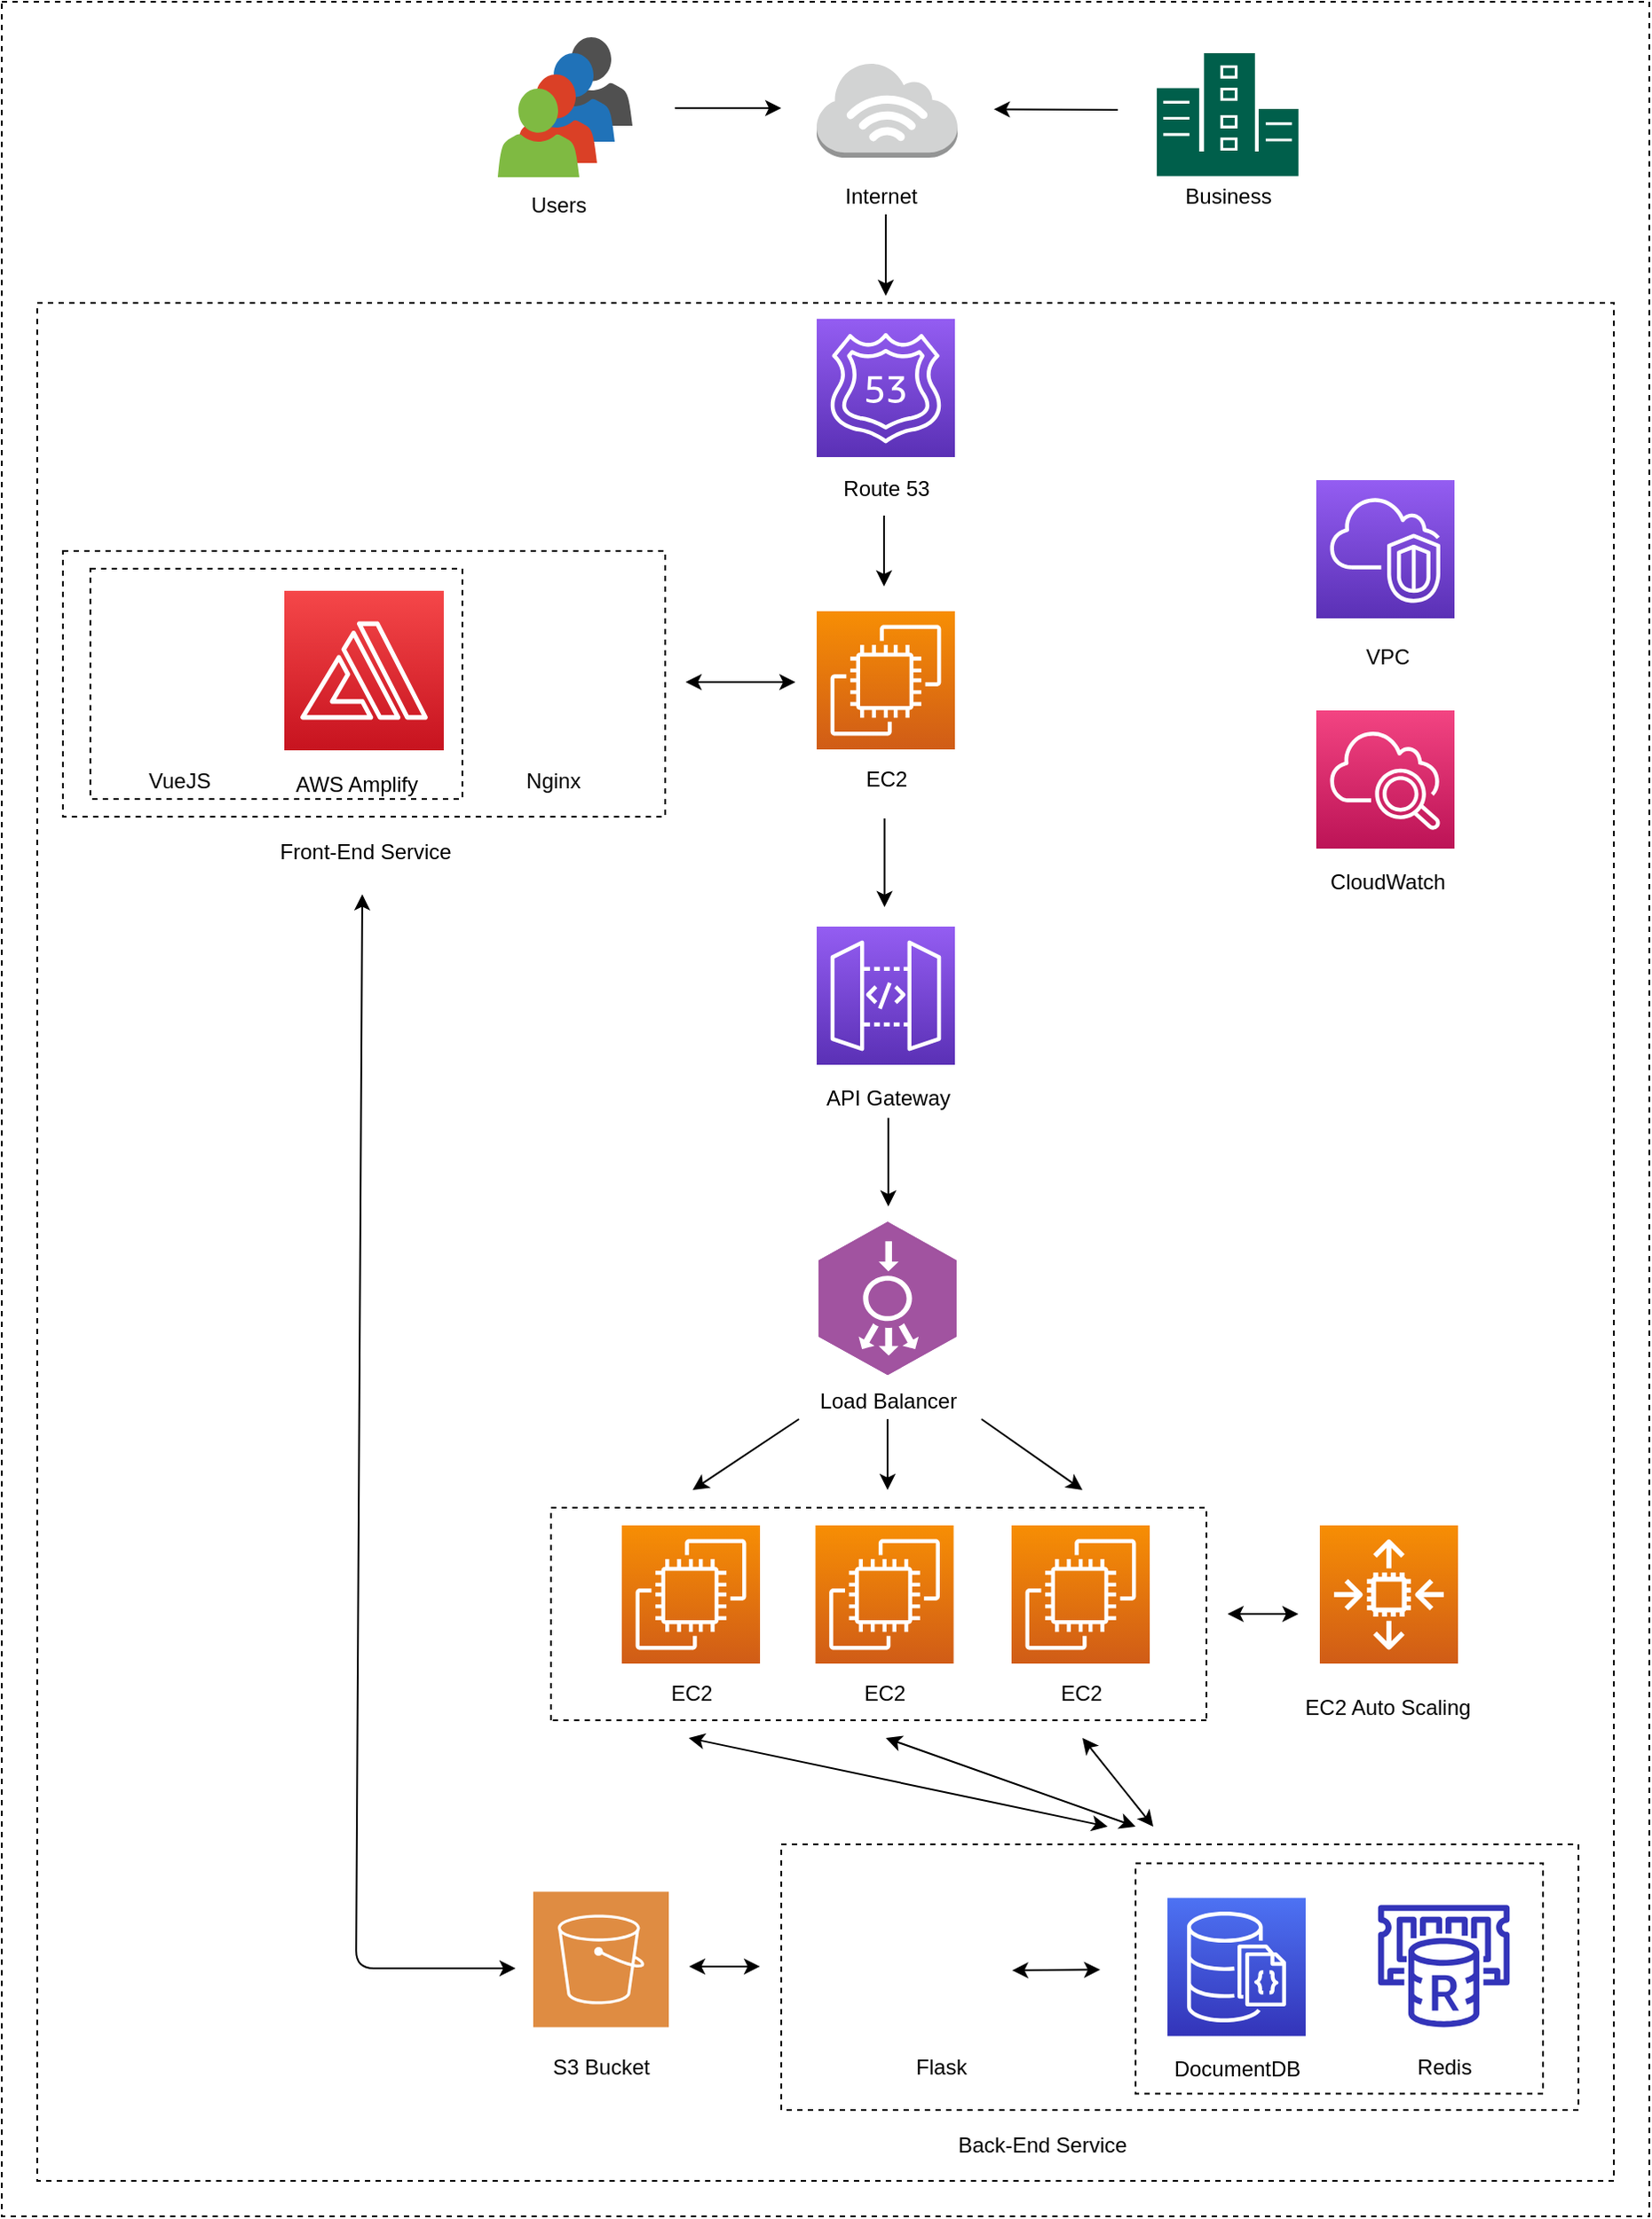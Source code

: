 <mxfile version="14.4.3" type="github">
  <diagram id="EE9SntkFH1ej6d5t27QA" name="Page-1">
    <mxGraphModel dx="2399" dy="942" grid="1" gridSize="10" guides="1" tooltips="1" connect="1" arrows="1" fold="1" page="1" pageScale="1" pageWidth="827" pageHeight="1169" math="0" shadow="0">
      <root>
        <mxCell id="0" />
        <mxCell id="1" parent="0" />
        <mxCell id="E3v42q9btfGhV8WlOkZw-88" value="" style="rounded=0;whiteSpace=wrap;html=1;dashed=1;" vertex="1" parent="1">
          <mxGeometry x="-640" y="340" width="930" height="1250" as="geometry" />
        </mxCell>
        <mxCell id="E3v42q9btfGhV8WlOkZw-87" value="" style="rounded=0;whiteSpace=wrap;html=1;dashed=1;" vertex="1" parent="1">
          <mxGeometry x="-620" y="510" width="890" height="1060" as="geometry" />
        </mxCell>
        <mxCell id="E3v42q9btfGhV8WlOkZw-37" value="" style="rounded=0;whiteSpace=wrap;html=1;dashed=1;" vertex="1" parent="1">
          <mxGeometry x="-605.5" y="650" width="340" height="150" as="geometry" />
        </mxCell>
        <mxCell id="E3v42q9btfGhV8WlOkZw-90" value="" style="rounded=0;whiteSpace=wrap;html=1;dashed=1;" vertex="1" parent="1">
          <mxGeometry x="-590" y="660" width="210" height="130" as="geometry" />
        </mxCell>
        <mxCell id="E3v42q9btfGhV8WlOkZw-56" value="" style="rounded=0;whiteSpace=wrap;html=1;dashed=1;" vertex="1" parent="1">
          <mxGeometry x="-200" y="1380" width="450" height="150" as="geometry" />
        </mxCell>
        <mxCell id="E3v42q9btfGhV8WlOkZw-51" value="" style="rounded=0;whiteSpace=wrap;html=1;dashed=1;" vertex="1" parent="1">
          <mxGeometry y="1390.75" width="230" height="130" as="geometry" />
        </mxCell>
        <mxCell id="l7BpPZrqb6z0wlt-yfZw-1" value="" style="points=[[0,0,0],[0.25,0,0],[0.5,0,0],[0.75,0,0],[1,0,0],[0,1,0],[0.25,1,0],[0.5,1,0],[0.75,1,0],[1,1,0],[0,0.25,0],[0,0.5,0],[0,0.75,0],[1,0.25,0],[1,0.5,0],[1,0.75,0]];outlineConnect=0;fontColor=#232F3E;gradientColor=#4D72F3;gradientDirection=north;fillColor=#3334B9;strokeColor=#ffffff;dashed=0;verticalLabelPosition=bottom;verticalAlign=top;align=center;html=1;fontSize=12;fontStyle=0;aspect=fixed;shape=mxgraph.aws4.resourceIcon;resIcon=mxgraph.aws4.documentdb_with_mongodb_compatibility;" parent="1" vertex="1">
          <mxGeometry x="18" y="1410.25" width="78" height="78" as="geometry" />
        </mxCell>
        <mxCell id="l7BpPZrqb6z0wlt-yfZw-2" value="" style="points=[[0,0,0],[0.25,0,0],[0.5,0,0],[0.75,0,0],[1,0,0],[0,1,0],[0.25,1,0],[0.5,1,0],[0.75,1,0],[1,1,0],[0,0.25,0],[0,0.5,0],[0,0.75,0],[1,0.25,0],[1,0.5,0],[1,0.75,0]];outlineConnect=0;fontColor=#232F3E;gradientColor=#F78E04;gradientDirection=north;fillColor=#D05C17;strokeColor=#ffffff;dashed=0;verticalLabelPosition=bottom;verticalAlign=top;align=center;html=1;fontSize=12;fontStyle=0;aspect=fixed;shape=mxgraph.aws4.resourceIcon;resIcon=mxgraph.aws4.ec2;" parent="1" vertex="1">
          <mxGeometry x="-290" y="1200" width="78" height="78" as="geometry" />
        </mxCell>
        <mxCell id="l7BpPZrqb6z0wlt-yfZw-3" value="" style="points=[[0,0,0],[0.25,0,0],[0.5,0,0],[0.75,0,0],[1,0,0],[0,1,0],[0.25,1,0],[0.5,1,0],[0.75,1,0],[1,1,0],[0,0.25,0],[0,0.5,0],[0,0.75,0],[1,0.25,0],[1,0.5,0],[1,0.75,0]];outlineConnect=0;fontColor=#232F3E;gradientColor=#F78E04;gradientDirection=north;fillColor=#D05C17;strokeColor=#ffffff;dashed=0;verticalLabelPosition=bottom;verticalAlign=top;align=center;html=1;fontSize=12;fontStyle=0;aspect=fixed;shape=mxgraph.aws4.resourceIcon;resIcon=mxgraph.aws4.auto_scaling2;" parent="1" vertex="1">
          <mxGeometry x="104" y="1200" width="78" height="78" as="geometry" />
        </mxCell>
        <mxCell id="l7BpPZrqb6z0wlt-yfZw-4" value="EC2" style="text;html=1;align=center;verticalAlign=middle;resizable=0;points=[];autosize=1;" parent="1" vertex="1">
          <mxGeometry x="-271" y="1285" width="40" height="20" as="geometry" />
        </mxCell>
        <mxCell id="l7BpPZrqb6z0wlt-yfZw-5" value="DocumentDB" style="text;html=1;align=center;verticalAlign=middle;resizable=0;points=[];autosize=1;" parent="1" vertex="1">
          <mxGeometry x="12" y="1496.75" width="90" height="20" as="geometry" />
        </mxCell>
        <mxCell id="l7BpPZrqb6z0wlt-yfZw-6" value="EC2 Auto Scaling" style="text;html=1;align=center;verticalAlign=middle;resizable=0;points=[];autosize=1;" parent="1" vertex="1">
          <mxGeometry x="87" y="1293" width="110" height="20" as="geometry" />
        </mxCell>
        <mxCell id="l7BpPZrqb6z0wlt-yfZw-9" value="" style="points=[[0,0,0],[0.25,0,0],[0.5,0,0],[0.75,0,0],[1,0,0],[0,1,0],[0.25,1,0],[0.5,1,0],[0.75,1,0],[1,1,0],[0,0.25,0],[0,0.5,0],[0,0.75,0],[1,0.25,0],[1,0.5,0],[1,0.75,0]];outlineConnect=0;fontColor=#232F3E;gradientColor=#945DF2;gradientDirection=north;fillColor=#5A30B5;strokeColor=#ffffff;dashed=0;verticalLabelPosition=bottom;verticalAlign=top;align=center;html=1;fontSize=12;fontStyle=0;aspect=fixed;shape=mxgraph.aws4.resourceIcon;resIcon=mxgraph.aws4.api_gateway;" parent="1" vertex="1">
          <mxGeometry x="-180" y="862" width="78" height="78" as="geometry" />
        </mxCell>
        <mxCell id="l7BpPZrqb6z0wlt-yfZw-11" value="" style="points=[[0,0,0],[0.25,0,0],[0.5,0,0],[0.75,0,0],[1,0,0],[0,1,0],[0.25,1,0],[0.5,1,0],[0.75,1,0],[1,1,0],[0,0.25,0],[0,0.5,0],[0,0.75,0],[1,0.25,0],[1,0.5,0],[1,0.75,0]];outlineConnect=0;fontColor=#232F3E;gradientColor=#945DF2;gradientDirection=north;fillColor=#5A30B5;strokeColor=#ffffff;dashed=0;verticalLabelPosition=bottom;verticalAlign=top;align=center;html=1;fontSize=12;fontStyle=0;aspect=fixed;shape=mxgraph.aws4.resourceIcon;resIcon=mxgraph.aws4.vpc;" parent="1" vertex="1">
          <mxGeometry x="102" y="610" width="78" height="78" as="geometry" />
        </mxCell>
        <mxCell id="l7BpPZrqb6z0wlt-yfZw-12" value="VPC" style="text;html=1;align=center;verticalAlign=middle;resizable=0;points=[];autosize=1;" parent="1" vertex="1">
          <mxGeometry x="122" y="700" width="40" height="20" as="geometry" />
        </mxCell>
        <mxCell id="l7BpPZrqb6z0wlt-yfZw-13" value="" style="shape=image;html=1;verticalAlign=top;verticalLabelPosition=bottom;labelBackgroundColor=#ffffff;imageAspect=0;aspect=fixed;image=https://cdn4.iconfinder.com/data/icons/logos-brands-5/24/flask-128.png" parent="1" vertex="1">
          <mxGeometry x="-150" y="1408.25" width="80" height="80" as="geometry" />
        </mxCell>
        <mxCell id="l7BpPZrqb6z0wlt-yfZw-15" value="" style="outlineConnect=0;fontColor=#232F3E;gradientColor=none;fillColor=#3334B9;strokeColor=none;dashed=0;verticalLabelPosition=bottom;verticalAlign=top;align=center;html=1;fontSize=12;fontStyle=0;aspect=fixed;pointerEvents=1;shape=mxgraph.aws4.elasticache_for_redis;" parent="1" vertex="1">
          <mxGeometry x="135" y="1414.25" width="78" height="69" as="geometry" />
        </mxCell>
        <mxCell id="l7BpPZrqb6z0wlt-yfZw-16" value="" style="points=[[0,0,0],[0.25,0,0],[0.5,0,0],[0.75,0,0],[1,0,0],[0,1,0],[0.25,1,0],[0.5,1,0],[0.75,1,0],[1,1,0],[0,0.25,0],[0,0.5,0],[0,0.75,0],[1,0.25,0],[1,0.5,0],[1,0.75,0]];points=[[0,0,0],[0.25,0,0],[0.5,0,0],[0.75,0,0],[1,0,0],[0,1,0],[0.25,1,0],[0.5,1,0],[0.75,1,0],[1,1,0],[0,0.25,0],[0,0.5,0],[0,0.75,0],[1,0.25,0],[1,0.5,0],[1,0.75,0]];outlineConnect=0;fontColor=#232F3E;gradientColor=#F34482;gradientDirection=north;fillColor=#BC1356;strokeColor=#ffffff;dashed=0;verticalLabelPosition=bottom;verticalAlign=top;align=center;html=1;fontSize=12;fontStyle=0;aspect=fixed;shape=mxgraph.aws4.resourceIcon;resIcon=mxgraph.aws4.cloudwatch_2;" parent="1" vertex="1">
          <mxGeometry x="102" y="740" width="78" height="78" as="geometry" />
        </mxCell>
        <mxCell id="l7BpPZrqb6z0wlt-yfZw-17" value="CloudWatch" style="text;html=1;align=center;verticalAlign=middle;resizable=0;points=[];autosize=1;" parent="1" vertex="1">
          <mxGeometry x="102" y="827" width="80" height="20" as="geometry" />
        </mxCell>
        <mxCell id="l7BpPZrqb6z0wlt-yfZw-18" value="" style="points=[[0,0,0],[0.25,0,0],[0.5,0,0],[0.75,0,0],[1,0,0],[0,1,0],[0.25,1,0],[0.5,1,0],[0.75,1,0],[1,1,0],[0,0.25,0],[0,0.5,0],[0,0.75,0],[1,0.25,0],[1,0.5,0],[1,0.75,0]];outlineConnect=0;fontColor=#232F3E;gradientColor=#F54749;gradientDirection=north;fillColor=#C7131F;strokeColor=#ffffff;dashed=0;verticalLabelPosition=bottom;verticalAlign=top;align=center;html=1;fontSize=12;fontStyle=0;aspect=fixed;shape=mxgraph.aws4.resourceIcon;resIcon=mxgraph.aws4.amplify;" parent="1" vertex="1">
          <mxGeometry x="-480.5" y="672.5" width="90" height="90" as="geometry" />
        </mxCell>
        <mxCell id="l7BpPZrqb6z0wlt-yfZw-20" value="" style="pointerEvents=1;shadow=0;dashed=0;html=1;strokeColor=none;fillColor=#505050;labelPosition=center;verticalLabelPosition=bottom;verticalAlign=top;outlineConnect=0;align=center;shape=mxgraph.office.users.user;" parent="1" vertex="1">
          <mxGeometry x="-330" y="360" width="46" height="50" as="geometry" />
        </mxCell>
        <mxCell id="l7BpPZrqb6z0wlt-yfZw-21" value="" style="pointerEvents=1;shadow=0;dashed=0;html=1;strokeColor=none;labelPosition=center;verticalLabelPosition=bottom;verticalAlign=top;outlineConnect=0;align=center;shape=mxgraph.office.users.user;fillColor=#2072B8;" parent="1" vertex="1">
          <mxGeometry x="-340" y="369" width="46" height="50" as="geometry" />
        </mxCell>
        <mxCell id="l7BpPZrqb6z0wlt-yfZw-22" value="" style="pointerEvents=1;shadow=0;dashed=0;html=1;strokeColor=none;labelPosition=center;verticalLabelPosition=bottom;verticalAlign=top;outlineConnect=0;align=center;shape=mxgraph.office.users.user;fillColor=#DA4026;" parent="1" vertex="1">
          <mxGeometry x="-350" y="381" width="46" height="50" as="geometry" />
        </mxCell>
        <mxCell id="l7BpPZrqb6z0wlt-yfZw-23" value="" style="pointerEvents=1;shadow=0;dashed=0;html=1;strokeColor=none;labelPosition=center;verticalLabelPosition=bottom;verticalAlign=top;outlineConnect=0;align=center;shape=mxgraph.office.users.user;fillColor=#7FBA42;" parent="1" vertex="1">
          <mxGeometry x="-360" y="389" width="46" height="50" as="geometry" />
        </mxCell>
        <mxCell id="E3v42q9btfGhV8WlOkZw-1" value="Users" style="text;html=1;align=center;verticalAlign=middle;resizable=0;points=[];autosize=1;" vertex="1" parent="1">
          <mxGeometry x="-351" y="445" width="50" height="20" as="geometry" />
        </mxCell>
        <mxCell id="E3v42q9btfGhV8WlOkZw-2" value="" style="endArrow=classic;html=1;" edge="1" parent="1">
          <mxGeometry width="50" height="50" relative="1" as="geometry">
            <mxPoint x="-260" y="400" as="sourcePoint" />
            <mxPoint x="-200" y="400" as="targetPoint" />
          </mxGeometry>
        </mxCell>
        <mxCell id="E3v42q9btfGhV8WlOkZw-4" value="" style="outlineConnect=0;dashed=0;verticalLabelPosition=bottom;verticalAlign=top;align=center;html=1;shape=mxgraph.aws3.internet_3;fillColor=#D2D3D3;gradientColor=none;" vertex="1" parent="1">
          <mxGeometry x="-180" y="374" width="79.5" height="54" as="geometry" />
        </mxCell>
        <mxCell id="E3v42q9btfGhV8WlOkZw-5" value="Internet" style="text;html=1;align=center;verticalAlign=middle;resizable=0;points=[];autosize=1;" vertex="1" parent="1">
          <mxGeometry x="-174" y="440" width="60" height="20" as="geometry" />
        </mxCell>
        <mxCell id="E3v42q9btfGhV8WlOkZw-7" value="" style="points=[[0,0,0],[0.25,0,0],[0.5,0,0],[0.75,0,0],[1,0,0],[0,1,0],[0.25,1,0],[0.5,1,0],[0.75,1,0],[1,1,0],[0,0.25,0],[0,0.5,0],[0,0.75,0],[1,0.25,0],[1,0.5,0],[1,0.75,0]];outlineConnect=0;fontColor=#232F3E;gradientColor=#945DF2;gradientDirection=north;fillColor=#5A30B5;strokeColor=#ffffff;dashed=0;verticalLabelPosition=bottom;verticalAlign=top;align=center;html=1;fontSize=12;fontStyle=0;aspect=fixed;shape=mxgraph.aws4.resourceIcon;resIcon=mxgraph.aws4.route_53;" vertex="1" parent="1">
          <mxGeometry x="-180" y="519" width="78" height="78" as="geometry" />
        </mxCell>
        <mxCell id="E3v42q9btfGhV8WlOkZw-8" value="Route 53" style="text;html=1;align=center;verticalAlign=middle;resizable=0;points=[];autosize=1;" vertex="1" parent="1">
          <mxGeometry x="-171" y="605" width="60" height="20" as="geometry" />
        </mxCell>
        <mxCell id="E3v42q9btfGhV8WlOkZw-9" value="" style="verticalLabelPosition=bottom;html=1;fillColor=#A153A0;strokeColor=#ffffff;verticalAlign=top;align=center;points=[[0,0.5,0],[0.125,0.25,0],[0.25,0,0],[0.5,0,0],[0.75,0,0],[0.875,0.25,0],[1,0.5,0],[0.875,0.75,0],[0.75,1,0],[0.5,1,0],[0.125,0.75,0]];pointerEvents=1;shape=mxgraph.cisco_safe.compositeIcon;bgIcon=mxgraph.cisco_safe.design.blank_device;resIcon=mxgraph.cisco_safe.design.load_balancer;rotation=90;" vertex="1" parent="1">
          <mxGeometry x="-183.22" y="1033" width="86.43" height="77.78" as="geometry" />
        </mxCell>
        <mxCell id="E3v42q9btfGhV8WlOkZw-10" value="AWS Amplify" style="text;html=1;align=center;verticalAlign=middle;resizable=0;points=[];autosize=1;" vertex="1" parent="1">
          <mxGeometry x="-480.5" y="771.5" width="80" height="20" as="geometry" />
        </mxCell>
        <mxCell id="E3v42q9btfGhV8WlOkZw-11" value="Redis" style="text;html=1;align=center;verticalAlign=middle;resizable=0;points=[];autosize=1;" vertex="1" parent="1">
          <mxGeometry x="149" y="1495.75" width="50" height="20" as="geometry" />
        </mxCell>
        <mxCell id="E3v42q9btfGhV8WlOkZw-12" value="API Gateway" style="text;html=1;align=center;verticalAlign=middle;resizable=0;points=[];autosize=1;" vertex="1" parent="1">
          <mxGeometry x="-185" y="949" width="90" height="20" as="geometry" />
        </mxCell>
        <mxCell id="E3v42q9btfGhV8WlOkZw-14" value="" style="shape=image;html=1;verticalAlign=top;verticalLabelPosition=bottom;labelBackgroundColor=#ffffff;imageAspect=0;aspect=fixed;image=https://cdn4.iconfinder.com/data/icons/logos-and-brands/512/367_Vuejs_logo-128.png" vertex="1" parent="1">
          <mxGeometry x="-585.5" y="672.5" width="90" height="90" as="geometry" />
        </mxCell>
        <mxCell id="E3v42q9btfGhV8WlOkZw-16" value="" style="endArrow=classic;html=1;" edge="1" parent="1">
          <mxGeometry width="50" height="50" relative="1" as="geometry">
            <mxPoint x="-140.96" y="460" as="sourcePoint" />
            <mxPoint x="-141" y="506" as="targetPoint" />
          </mxGeometry>
        </mxCell>
        <mxCell id="E3v42q9btfGhV8WlOkZw-17" value="" style="endArrow=classic;html=1;" edge="1" parent="1">
          <mxGeometry width="50" height="50" relative="1" as="geometry">
            <mxPoint x="-142" y="630" as="sourcePoint" />
            <mxPoint x="-142" y="670" as="targetPoint" />
          </mxGeometry>
        </mxCell>
        <mxCell id="E3v42q9btfGhV8WlOkZw-18" value="" style="points=[[0,0,0],[0.25,0,0],[0.5,0,0],[0.75,0,0],[1,0,0],[0,1,0],[0.25,1,0],[0.5,1,0],[0.75,1,0],[1,1,0],[0,0.25,0],[0,0.5,0],[0,0.75,0],[1,0.25,0],[1,0.5,0],[1,0.75,0]];outlineConnect=0;fontColor=#232F3E;gradientColor=#F78E04;gradientDirection=north;fillColor=#D05C17;strokeColor=#ffffff;dashed=0;verticalLabelPosition=bottom;verticalAlign=top;align=center;html=1;fontSize=12;fontStyle=0;aspect=fixed;shape=mxgraph.aws4.resourceIcon;resIcon=mxgraph.aws4.ec2;" vertex="1" parent="1">
          <mxGeometry x="-180.71" y="1200" width="78" height="78" as="geometry" />
        </mxCell>
        <mxCell id="E3v42q9btfGhV8WlOkZw-19" value="EC2" style="text;html=1;align=center;verticalAlign=middle;resizable=0;points=[];autosize=1;" vertex="1" parent="1">
          <mxGeometry x="-161.71" y="1285" width="40" height="20" as="geometry" />
        </mxCell>
        <mxCell id="E3v42q9btfGhV8WlOkZw-20" value="" style="points=[[0,0,0],[0.25,0,0],[0.5,0,0],[0.75,0,0],[1,0,0],[0,1,0],[0.25,1,0],[0.5,1,0],[0.75,1,0],[1,1,0],[0,0.25,0],[0,0.5,0],[0,0.75,0],[1,0.25,0],[1,0.5,0],[1,0.75,0]];outlineConnect=0;fontColor=#232F3E;gradientColor=#F78E04;gradientDirection=north;fillColor=#D05C17;strokeColor=#ffffff;dashed=0;verticalLabelPosition=bottom;verticalAlign=top;align=center;html=1;fontSize=12;fontStyle=0;aspect=fixed;shape=mxgraph.aws4.resourceIcon;resIcon=mxgraph.aws4.ec2;" vertex="1" parent="1">
          <mxGeometry x="-70.0" y="1200" width="78" height="78" as="geometry" />
        </mxCell>
        <mxCell id="E3v42q9btfGhV8WlOkZw-21" value="EC2" style="text;html=1;align=center;verticalAlign=middle;resizable=0;points=[];autosize=1;" vertex="1" parent="1">
          <mxGeometry x="-51.0" y="1285" width="40" height="20" as="geometry" />
        </mxCell>
        <mxCell id="E3v42q9btfGhV8WlOkZw-23" value="" style="endArrow=classic;html=1;" edge="1" parent="1">
          <mxGeometry width="50" height="50" relative="1" as="geometry">
            <mxPoint x="-190" y="1140" as="sourcePoint" />
            <mxPoint x="-250" y="1180" as="targetPoint" />
          </mxGeometry>
        </mxCell>
        <mxCell id="E3v42q9btfGhV8WlOkZw-24" value="" style="endArrow=classic;html=1;" edge="1" parent="1">
          <mxGeometry width="50" height="50" relative="1" as="geometry">
            <mxPoint x="-87" y="1140" as="sourcePoint" />
            <mxPoint x="-30" y="1180" as="targetPoint" />
          </mxGeometry>
        </mxCell>
        <mxCell id="E3v42q9btfGhV8WlOkZw-26" value="" style="endArrow=classic;html=1;" edge="1" parent="1">
          <mxGeometry width="50" height="50" relative="1" as="geometry">
            <mxPoint x="-140" y="1140" as="sourcePoint" />
            <mxPoint x="-140" y="1180" as="targetPoint" />
          </mxGeometry>
        </mxCell>
        <mxCell id="E3v42q9btfGhV8WlOkZw-27" value="" style="endArrow=classic;startArrow=classic;html=1;" edge="1" parent="1">
          <mxGeometry width="50" height="50" relative="1" as="geometry">
            <mxPoint x="51.91" y="1250" as="sourcePoint" />
            <mxPoint x="91.91" y="1250" as="targetPoint" />
          </mxGeometry>
        </mxCell>
        <mxCell id="E3v42q9btfGhV8WlOkZw-29" value="" style="endArrow=none;dashed=1;html=1;" edge="1" parent="1">
          <mxGeometry width="50" height="50" relative="1" as="geometry">
            <mxPoint x="-330" y="1190" as="sourcePoint" />
            <mxPoint x="40" y="1190" as="targetPoint" />
          </mxGeometry>
        </mxCell>
        <mxCell id="E3v42q9btfGhV8WlOkZw-30" value="" style="endArrow=none;dashed=1;html=1;" edge="1" parent="1">
          <mxGeometry width="50" height="50" relative="1" as="geometry">
            <mxPoint x="-329" y="1310" as="sourcePoint" />
            <mxPoint x="41.0" y="1310" as="targetPoint" />
          </mxGeometry>
        </mxCell>
        <mxCell id="E3v42q9btfGhV8WlOkZw-33" value="" style="endArrow=none;dashed=1;html=1;" edge="1" parent="1">
          <mxGeometry width="50" height="50" relative="1" as="geometry">
            <mxPoint x="-330" y="1310" as="sourcePoint" />
            <mxPoint x="-330" y="1190" as="targetPoint" />
          </mxGeometry>
        </mxCell>
        <mxCell id="E3v42q9btfGhV8WlOkZw-34" value="" style="endArrow=none;dashed=1;html=1;" edge="1" parent="1">
          <mxGeometry width="50" height="50" relative="1" as="geometry">
            <mxPoint x="40" y="1309.0" as="sourcePoint" />
            <mxPoint x="40" y="1189.0" as="targetPoint" />
          </mxGeometry>
        </mxCell>
        <mxCell id="E3v42q9btfGhV8WlOkZw-38" value="" style="shape=image;html=1;verticalAlign=top;verticalLabelPosition=bottom;labelBackgroundColor=#ffffff;imageAspect=0;aspect=fixed;image=https://cdn4.iconfinder.com/data/icons/logos-brands-5/24/nginx-128.png;dashed=1;" vertex="1" parent="1">
          <mxGeometry x="-374" y="672.5" width="90" height="90" as="geometry" />
        </mxCell>
        <mxCell id="E3v42q9btfGhV8WlOkZw-39" value="VueJS" style="text;html=1;align=center;verticalAlign=middle;resizable=0;points=[];autosize=1;" vertex="1" parent="1">
          <mxGeometry x="-565.5" y="770" width="50" height="20" as="geometry" />
        </mxCell>
        <mxCell id="E3v42q9btfGhV8WlOkZw-40" value="Nginx" style="text;html=1;align=center;verticalAlign=middle;resizable=0;points=[];autosize=1;" vertex="1" parent="1">
          <mxGeometry x="-354" y="770" width="50" height="20" as="geometry" />
        </mxCell>
        <mxCell id="E3v42q9btfGhV8WlOkZw-41" value="Front-End Service" style="text;html=1;align=center;verticalAlign=middle;resizable=0;points=[];autosize=1;" vertex="1" parent="1">
          <mxGeometry x="-490.5" y="810" width="110" height="20" as="geometry" />
        </mxCell>
        <mxCell id="E3v42q9btfGhV8WlOkZw-42" value="" style="endArrow=classic;html=1;" edge="1" parent="1">
          <mxGeometry width="50" height="50" relative="1" as="geometry">
            <mxPoint x="-141.71" y="801" as="sourcePoint" />
            <mxPoint x="-141.71" y="851" as="targetPoint" />
          </mxGeometry>
        </mxCell>
        <mxCell id="E3v42q9btfGhV8WlOkZw-43" value="Load Balancer" style="text;html=1;align=center;verticalAlign=middle;resizable=0;points=[];autosize=1;" vertex="1" parent="1">
          <mxGeometry x="-185" y="1120" width="90" height="20" as="geometry" />
        </mxCell>
        <mxCell id="E3v42q9btfGhV8WlOkZw-44" value="" style="endArrow=classic;html=1;" edge="1" parent="1">
          <mxGeometry width="50" height="50" relative="1" as="geometry">
            <mxPoint x="-139.58" y="970" as="sourcePoint" />
            <mxPoint x="-139.58" y="1020" as="targetPoint" />
          </mxGeometry>
        </mxCell>
        <mxCell id="E3v42q9btfGhV8WlOkZw-52" style="edgeStyle=orthogonalEdgeStyle;rounded=0;orthogonalLoop=1;jettySize=auto;html=1;exitX=0.5;exitY=1;exitDx=0;exitDy=0;" edge="1" parent="1" source="E3v42q9btfGhV8WlOkZw-51" target="E3v42q9btfGhV8WlOkZw-51">
          <mxGeometry relative="1" as="geometry" />
        </mxCell>
        <mxCell id="E3v42q9btfGhV8WlOkZw-53" value="" style="pointerEvents=1;shadow=0;dashed=0;html=1;strokeColor=none;fillColor=#DF8C42;labelPosition=center;verticalLabelPosition=bottom;verticalAlign=top;align=center;outlineConnect=0;shape=mxgraph.veeam2.aws_s3;" vertex="1" parent="1">
          <mxGeometry x="-340" y="1406.75" width="76.5" height="76.5" as="geometry" />
        </mxCell>
        <mxCell id="E3v42q9btfGhV8WlOkZw-54" value="" style="endArrow=classic;startArrow=classic;html=1;" edge="1" parent="1">
          <mxGeometry width="50" height="50" relative="1" as="geometry">
            <mxPoint x="-252" y="1448.96" as="sourcePoint" />
            <mxPoint x="-212" y="1448.96" as="targetPoint" />
          </mxGeometry>
        </mxCell>
        <mxCell id="E3v42q9btfGhV8WlOkZw-55" value="" style="endArrow=classic;startArrow=classic;html=1;exitX=1.004;exitY=0.599;exitDx=0;exitDy=0;exitPerimeter=0;" edge="1" parent="1">
          <mxGeometry width="50" height="50" relative="1" as="geometry">
            <mxPoint x="-69.68" y="1451.17" as="sourcePoint" />
            <mxPoint x="-20" y="1450.75" as="targetPoint" />
          </mxGeometry>
        </mxCell>
        <mxCell id="E3v42q9btfGhV8WlOkZw-58" value="Back-End Service" style="text;html=1;align=center;verticalAlign=middle;resizable=0;points=[];autosize=1;" vertex="1" parent="1">
          <mxGeometry x="-108" y="1540" width="110" height="20" as="geometry" />
        </mxCell>
        <mxCell id="E3v42q9btfGhV8WlOkZw-59" value="S3 Bucket" style="text;html=1;align=center;verticalAlign=middle;resizable=0;points=[];autosize=1;" vertex="1" parent="1">
          <mxGeometry x="-336.75" y="1495.75" width="70" height="20" as="geometry" />
        </mxCell>
        <mxCell id="E3v42q9btfGhV8WlOkZw-60" value="Flask" style="text;html=1;align=center;verticalAlign=middle;resizable=0;points=[];autosize=1;" vertex="1" parent="1">
          <mxGeometry x="-130" y="1495.75" width="40" height="20" as="geometry" />
        </mxCell>
        <mxCell id="E3v42q9btfGhV8WlOkZw-65" value="" style="points=[[0,0,0],[0.25,0,0],[0.5,0,0],[0.75,0,0],[1,0,0],[0,1,0],[0.25,1,0],[0.5,1,0],[0.75,1,0],[1,1,0],[0,0.25,0],[0,0.5,0],[0,0.75,0],[1,0.25,0],[1,0.5,0],[1,0.75,0]];outlineConnect=0;fontColor=#232F3E;gradientColor=#F78E04;gradientDirection=north;fillColor=#D05C17;strokeColor=#ffffff;dashed=0;verticalLabelPosition=bottom;verticalAlign=top;align=center;html=1;fontSize=12;fontStyle=0;aspect=fixed;shape=mxgraph.aws4.resourceIcon;resIcon=mxgraph.aws4.ec2;" vertex="1" parent="1">
          <mxGeometry x="-180" y="684" width="78" height="78" as="geometry" />
        </mxCell>
        <mxCell id="E3v42q9btfGhV8WlOkZw-66" value="EC2" style="text;html=1;align=center;verticalAlign=middle;resizable=0;points=[];autosize=1;" vertex="1" parent="1">
          <mxGeometry x="-161" y="769" width="40" height="20" as="geometry" />
        </mxCell>
        <mxCell id="E3v42q9btfGhV8WlOkZw-69" value="" style="endArrow=classic;startArrow=classic;html=1;" edge="1" parent="1">
          <mxGeometry width="50" height="50" relative="1" as="geometry">
            <mxPoint x="10" y="1370" as="sourcePoint" />
            <mxPoint x="-30" y="1320" as="targetPoint" />
          </mxGeometry>
        </mxCell>
        <mxCell id="E3v42q9btfGhV8WlOkZw-71" value="" style="endArrow=classic;startArrow=classic;html=1;" edge="1" parent="1">
          <mxGeometry width="50" height="50" relative="1" as="geometry">
            <mxPoint y="1370" as="sourcePoint" />
            <mxPoint x="-141" y="1320" as="targetPoint" />
          </mxGeometry>
        </mxCell>
        <mxCell id="E3v42q9btfGhV8WlOkZw-72" value="" style="endArrow=classic;startArrow=classic;html=1;" edge="1" parent="1">
          <mxGeometry width="50" height="50" relative="1" as="geometry">
            <mxPoint x="-15.75" y="1370" as="sourcePoint" />
            <mxPoint x="-252.25" y="1320" as="targetPoint" />
          </mxGeometry>
        </mxCell>
        <mxCell id="E3v42q9btfGhV8WlOkZw-74" value="" style="endArrow=classic;startArrow=classic;html=1;" edge="1" parent="1">
          <mxGeometry width="50" height="50" relative="1" as="geometry">
            <mxPoint x="-254" y="724" as="sourcePoint" />
            <mxPoint x="-192" y="724" as="targetPoint" />
          </mxGeometry>
        </mxCell>
        <mxCell id="E3v42q9btfGhV8WlOkZw-75" value="" style="endArrow=classic;startArrow=classic;html=1;" edge="1" parent="1">
          <mxGeometry width="50" height="50" relative="1" as="geometry">
            <mxPoint x="-350" y="1450" as="sourcePoint" />
            <mxPoint x="-436.5" y="843.78" as="targetPoint" />
            <Array as="points">
              <mxPoint x="-440" y="1450" />
            </Array>
          </mxGeometry>
        </mxCell>
        <mxCell id="E3v42q9btfGhV8WlOkZw-82" value="" style="pointerEvents=1;shadow=0;dashed=0;html=1;strokeColor=none;fillColor=#005F4B;labelPosition=center;verticalLabelPosition=bottom;verticalAlign=top;align=center;outlineConnect=0;shape=mxgraph.veeam2.enterprise_business;" vertex="1" parent="1">
          <mxGeometry x="12" y="369" width="79.91" height="69.4" as="geometry" />
        </mxCell>
        <mxCell id="E3v42q9btfGhV8WlOkZw-83" value="" style="endArrow=classic;html=1;" edge="1" parent="1">
          <mxGeometry width="50" height="50" relative="1" as="geometry">
            <mxPoint x="-10" y="401" as="sourcePoint" />
            <mxPoint x="-80" y="400.66" as="targetPoint" />
          </mxGeometry>
        </mxCell>
        <mxCell id="E3v42q9btfGhV8WlOkZw-84" value="Business" style="text;html=1;align=center;verticalAlign=middle;resizable=0;points=[];autosize=1;" vertex="1" parent="1">
          <mxGeometry x="21.96" y="440" width="60" height="20" as="geometry" />
        </mxCell>
      </root>
    </mxGraphModel>
  </diagram>
</mxfile>
